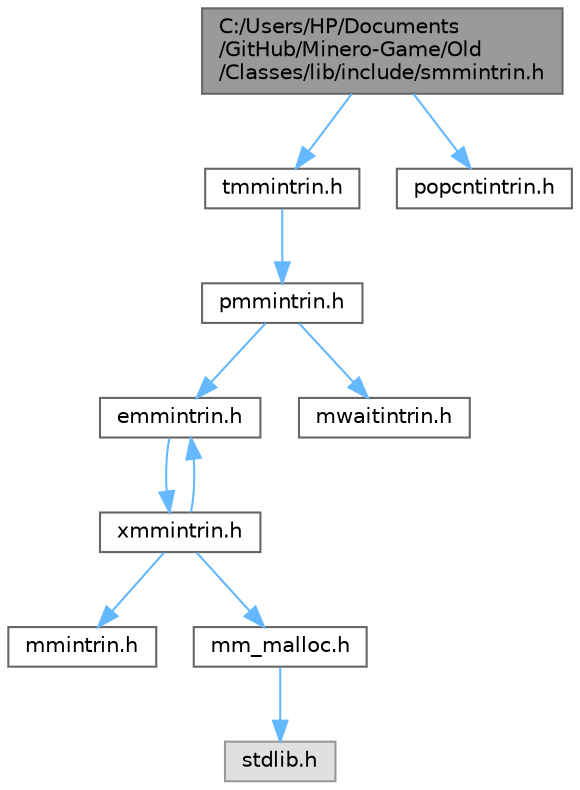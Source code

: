 digraph "C:/Users/HP/Documents/GitHub/Minero-Game/Old/Classes/lib/include/smmintrin.h"
{
 // LATEX_PDF_SIZE
  bgcolor="transparent";
  edge [fontname=Helvetica,fontsize=10,labelfontname=Helvetica,labelfontsize=10];
  node [fontname=Helvetica,fontsize=10,shape=box,height=0.2,width=0.4];
  Node1 [id="Node000001",label="C:/Users/HP/Documents\l/GitHub/Minero-Game/Old\l/Classes/lib/include/smmintrin.h",height=0.2,width=0.4,color="gray40", fillcolor="grey60", style="filled", fontcolor="black",tooltip=" "];
  Node1 -> Node2 [id="edge21_Node000001_Node000002",color="steelblue1",style="solid",tooltip=" "];
  Node2 [id="Node000002",label="tmmintrin.h",height=0.2,width=0.4,color="grey40", fillcolor="white", style="filled",URL="$_old_2_classes_2lib_2include_2tmmintrin_8h.html",tooltip=" "];
  Node2 -> Node3 [id="edge22_Node000002_Node000003",color="steelblue1",style="solid",tooltip=" "];
  Node3 [id="Node000003",label="pmmintrin.h",height=0.2,width=0.4,color="grey40", fillcolor="white", style="filled",URL="$_old_2_classes_2lib_2include_2pmmintrin_8h.html",tooltip=" "];
  Node3 -> Node4 [id="edge23_Node000003_Node000004",color="steelblue1",style="solid",tooltip=" "];
  Node4 [id="Node000004",label="emmintrin.h",height=0.2,width=0.4,color="grey40", fillcolor="white", style="filled",URL="$_old_2_classes_2lib_2include_2emmintrin_8h.html",tooltip=" "];
  Node4 -> Node5 [id="edge24_Node000004_Node000005",color="steelblue1",style="solid",tooltip=" "];
  Node5 [id="Node000005",label="xmmintrin.h",height=0.2,width=0.4,color="grey40", fillcolor="white", style="filled",URL="$_old_2_classes_2lib_2include_2xmmintrin_8h.html",tooltip=" "];
  Node5 -> Node6 [id="edge25_Node000005_Node000006",color="steelblue1",style="solid",tooltip=" "];
  Node6 [id="Node000006",label="mmintrin.h",height=0.2,width=0.4,color="grey40", fillcolor="white", style="filled",URL="$_old_2_classes_2lib_2include_2mmintrin_8h.html",tooltip=" "];
  Node5 -> Node7 [id="edge26_Node000005_Node000007",color="steelblue1",style="solid",tooltip=" "];
  Node7 [id="Node000007",label="mm_malloc.h",height=0.2,width=0.4,color="grey40", fillcolor="white", style="filled",URL="$_old_2_classes_2lib_2include_2mm__malloc_8h.html",tooltip=" "];
  Node7 -> Node8 [id="edge27_Node000007_Node000008",color="steelblue1",style="solid",tooltip=" "];
  Node8 [id="Node000008",label="stdlib.h",height=0.2,width=0.4,color="grey60", fillcolor="#E0E0E0", style="filled",tooltip=" "];
  Node5 -> Node4 [id="edge28_Node000005_Node000004",color="steelblue1",style="solid",tooltip=" "];
  Node3 -> Node9 [id="edge29_Node000003_Node000009",color="steelblue1",style="solid",tooltip=" "];
  Node9 [id="Node000009",label="mwaitintrin.h",height=0.2,width=0.4,color="grey40", fillcolor="white", style="filled",URL="$_old_2_classes_2lib_2include_2mwaitintrin_8h.html",tooltip=" "];
  Node1 -> Node10 [id="edge30_Node000001_Node000010",color="steelblue1",style="solid",tooltip=" "];
  Node10 [id="Node000010",label="popcntintrin.h",height=0.2,width=0.4,color="grey40", fillcolor="white", style="filled",URL="$_old_2_classes_2lib_2include_2popcntintrin_8h.html",tooltip=" "];
}
